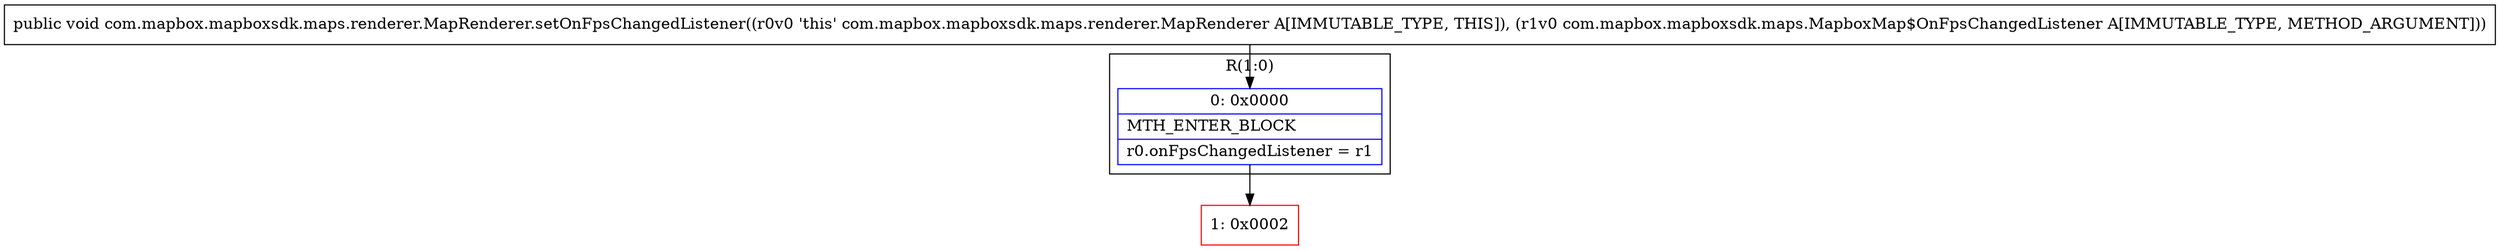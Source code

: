 digraph "CFG forcom.mapbox.mapboxsdk.maps.renderer.MapRenderer.setOnFpsChangedListener(Lcom\/mapbox\/mapboxsdk\/maps\/MapboxMap$OnFpsChangedListener;)V" {
subgraph cluster_Region_569405137 {
label = "R(1:0)";
node [shape=record,color=blue];
Node_0 [shape=record,label="{0\:\ 0x0000|MTH_ENTER_BLOCK\l|r0.onFpsChangedListener = r1\l}"];
}
Node_1 [shape=record,color=red,label="{1\:\ 0x0002}"];
MethodNode[shape=record,label="{public void com.mapbox.mapboxsdk.maps.renderer.MapRenderer.setOnFpsChangedListener((r0v0 'this' com.mapbox.mapboxsdk.maps.renderer.MapRenderer A[IMMUTABLE_TYPE, THIS]), (r1v0 com.mapbox.mapboxsdk.maps.MapboxMap$OnFpsChangedListener A[IMMUTABLE_TYPE, METHOD_ARGUMENT])) }"];
MethodNode -> Node_0;
Node_0 -> Node_1;
}

